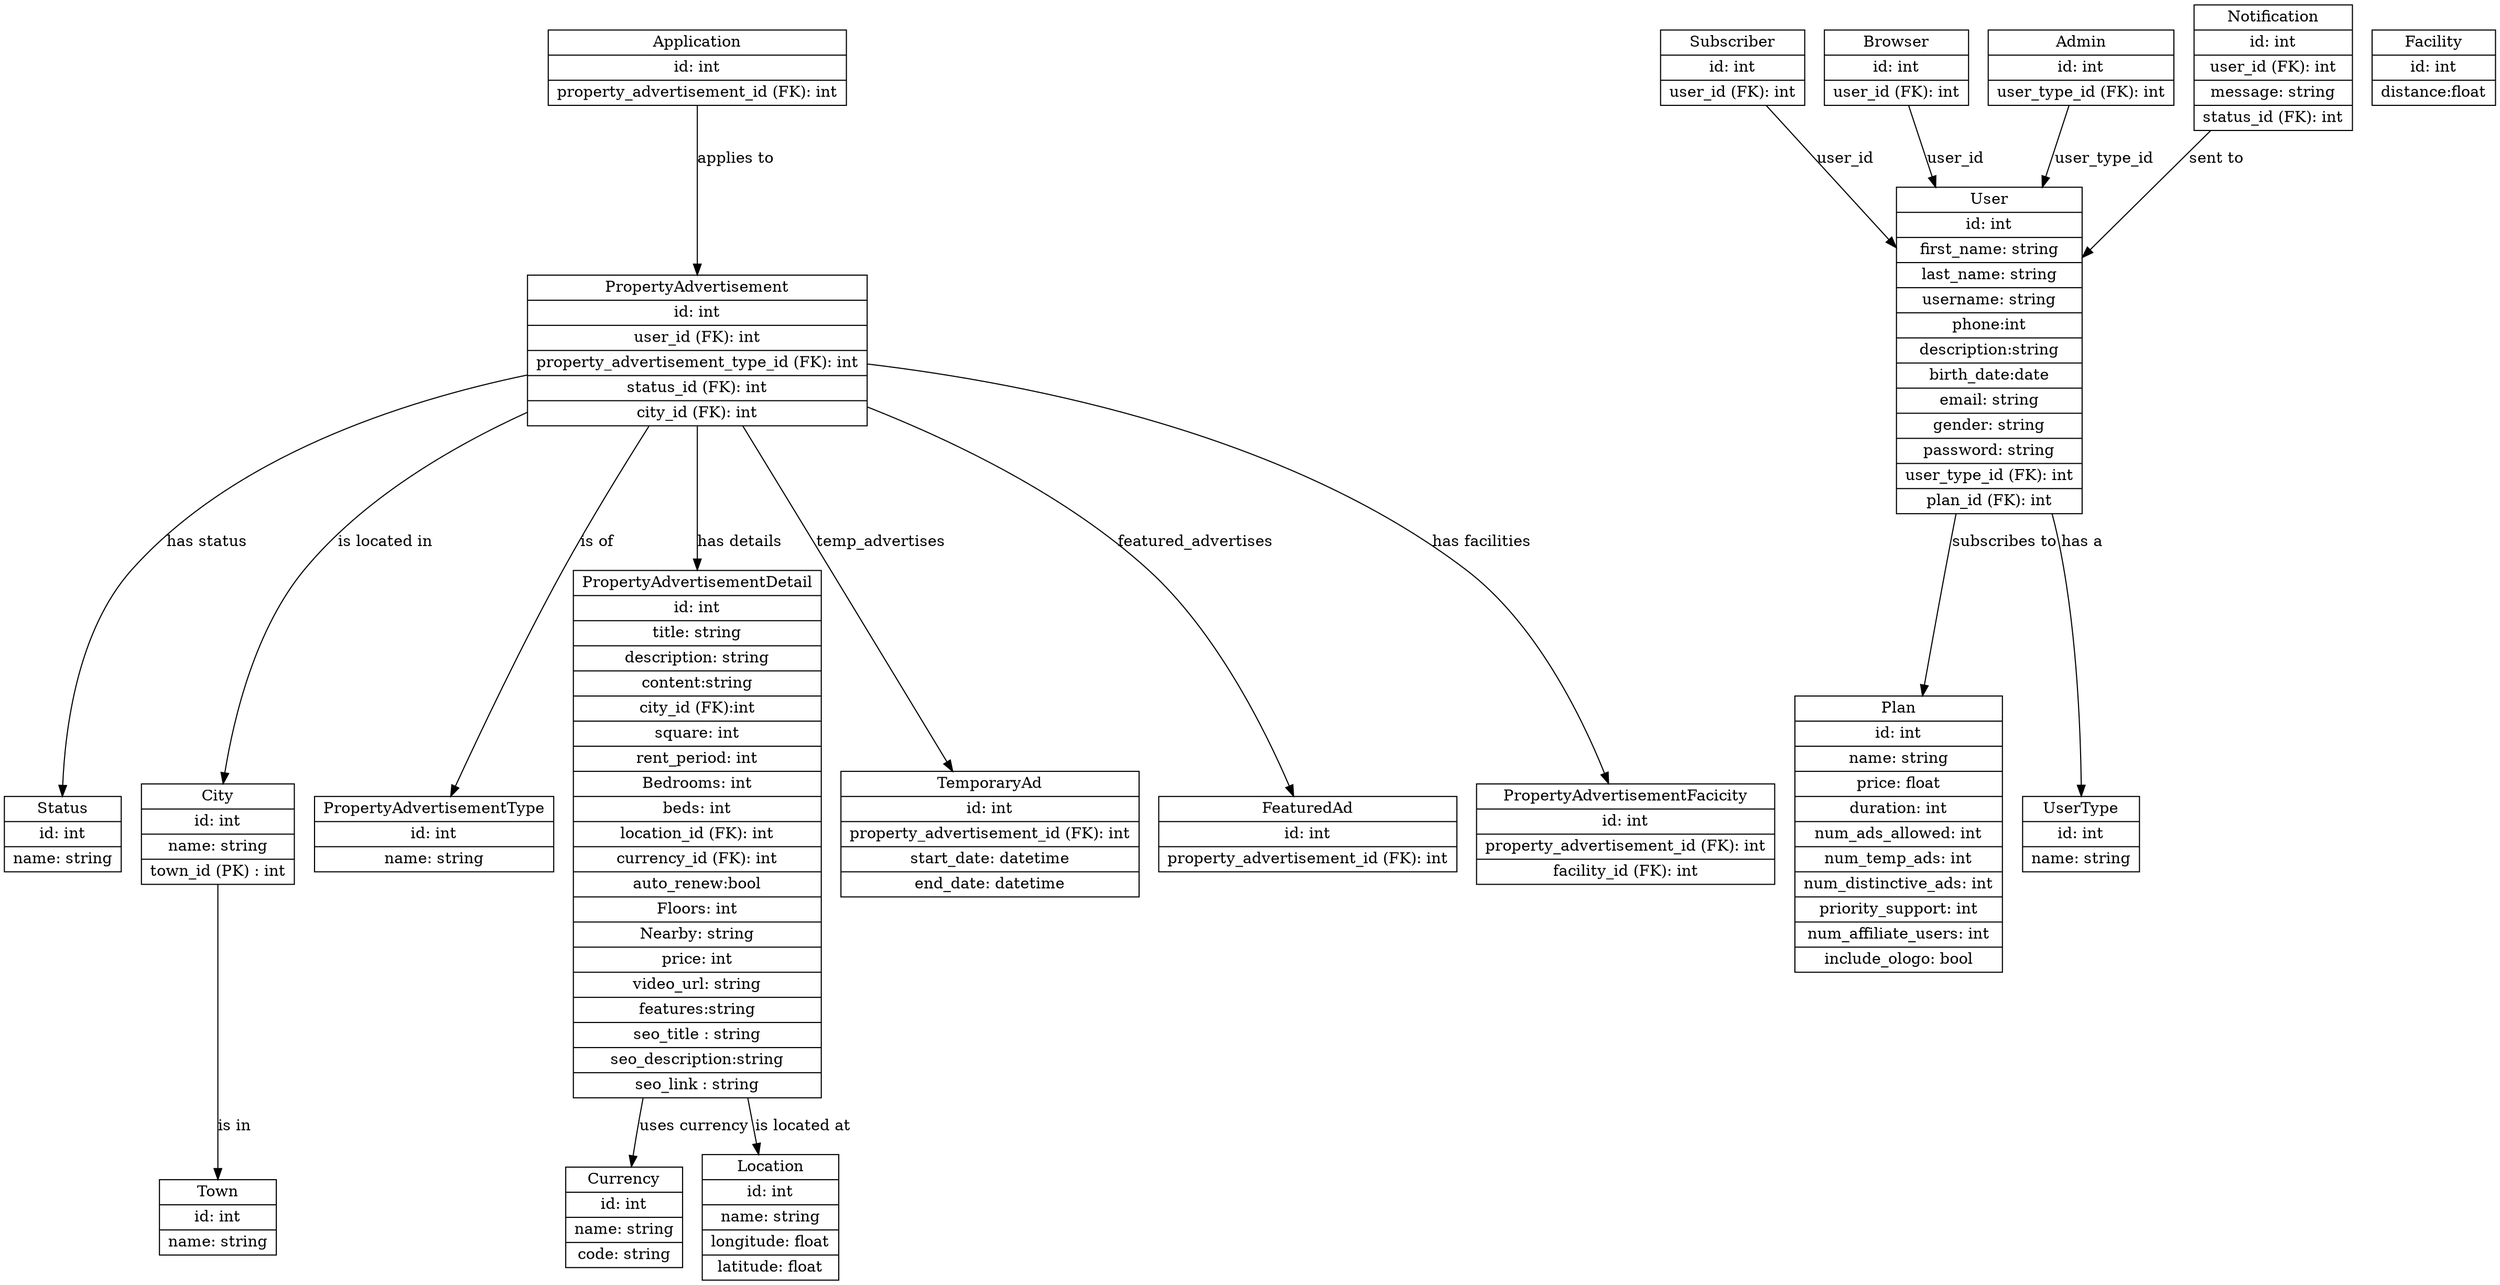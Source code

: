 digraph UML_Diagram {
  node [shape = record;];
  Status [label = "{Status | id: int | name: string}";]

  // Town
  Town [label = "{Town | id: int | name: string}";]

  // City
  City [label = "{City | id: int | name: string | town_id (PK) : int}";]
  // Currency
  Currency [label = "{Currency | id: int | name: string | code: string}";]
  

  // Subscription Plan
  Plan [label = "{Plan | id: int | name: string | price: float | duration: int | num_ads_allowed: int | num_temp_ads: int | num_distinctive_ads: int | priority_support: int | num_affiliate_users: int | include_ologo: bool}";]


  // Location
  Location [label = "{Location | id: int | name: string | longitude: float | latitude: float}";]

  
  // User Types
  UserType [label = "{UserType | id: int | name: string}";]



  // subscriber - browser
  User [label = "{User | id: int | first_name: string |last_name: string |username: string|phone:int|description:string|birth_date:date| email: string| gender: string | password: string | user_type_id (FK): int | plan_id (FK): int}";] // gender is enum male or female
  Subscriber [label = "{Subscriber | id: int | user_id (FK): int}";]
  Browser [label = "{Browser | id: int | user_id (FK): int}";]
  Admin [label = "{Admin | id: int | user_type_id (FK): int}";]

  // Property Advertisement
  PropertyAdvertisementType [label = "{PropertyAdvertisementType | id: int | name: string}";]
  // Purchase - rent - investment
  PropertyAdvertisement [label = "{PropertyAdvertisement | id: int | user_id (FK): int | property_advertisement_type_id (FK): int | status_id (FK): int | city_id (FK): int}";]
  PropertyAdvertisementDetail [
    label = "{PropertyAdvertisementDetail | id: int | title: string | description: string|content:string|city_id (FK):int| square: int | rent_period: int | Bedrooms: int | beds: int | location_id (FK): int | currency_id (FK): int |auto_renew:bool| Floors: int | Nearby: string | price: int | video_url: string |features:string| seo_title : string | seo_description:string | seo_link : string}";]
  TemporaryAd [label = "{TemporaryAd | id: int | property_advertisement_id (FK): int | start_date: datetime | end_date: datetime}";]
  FeaturedAd [label = "{FeaturedAd | id: int | property_advertisement_id (FK): int}";]

  // Real Estate Applications
  Application [label = "{Application | id: int | property_advertisement_id (FK): int}";]


  
  // Facility
  Facility [label = "{Facility | id: int | distance:float}";]

  // PropertyAdvertisementFacicity
  PropertyAdvertisementFacicity [label = "{PropertyAdvertisementFacicity | id: int | property_advertisement_id (FK): int | facility_id (FK): int}";]




  // Notification
  Notification [label = "{Notification | id: int | user_id (FK): int | message: string | status_id (FK): int}";]

  // User Relationships
  User -> UserType [label = "has a"]
  User -> Plan [label = "subscribes to"]
  Subscriber -> User [label = "user_id"]
  Browser -> User [label = "user_id"]
  Admin -> User [label = "user_type_id"]

  // PropertyAdvertisement Relationships
  PropertyAdvertisement -> PropertyAdvertisementType [label = "is of"]
  PropertyAdvertisement -> Status [label = "has status"]
  PropertyAdvertisement -> TemporaryAd [label = "temp_advertises"]
  PropertyAdvertisement -> FeaturedAd [label = "featured_advertises"]
  PropertyAdvertisement -> PropertyAdvertisementDetail [label = "has details"]
  PropertyAdvertisement -> PropertyAdvertisementFacicity [label = "has facilities"]

  // Real Estate Applications Relationships
  Application -> PropertyAdvertisement [label = "applies to"]
  PropertyAdvertisementDetail -> Location [label = "is located at"]
  PropertyAdvertisementDetail -> Currency [label = "uses currency"]

  // City Relationships
  City -> Town [label = "is in"]
  PropertyAdvertisement -> City [label = "is located in"]

  // Notification Relationships
  Notification -> User [label = "sent to"]
}






























/*


curruncy

countries




*/